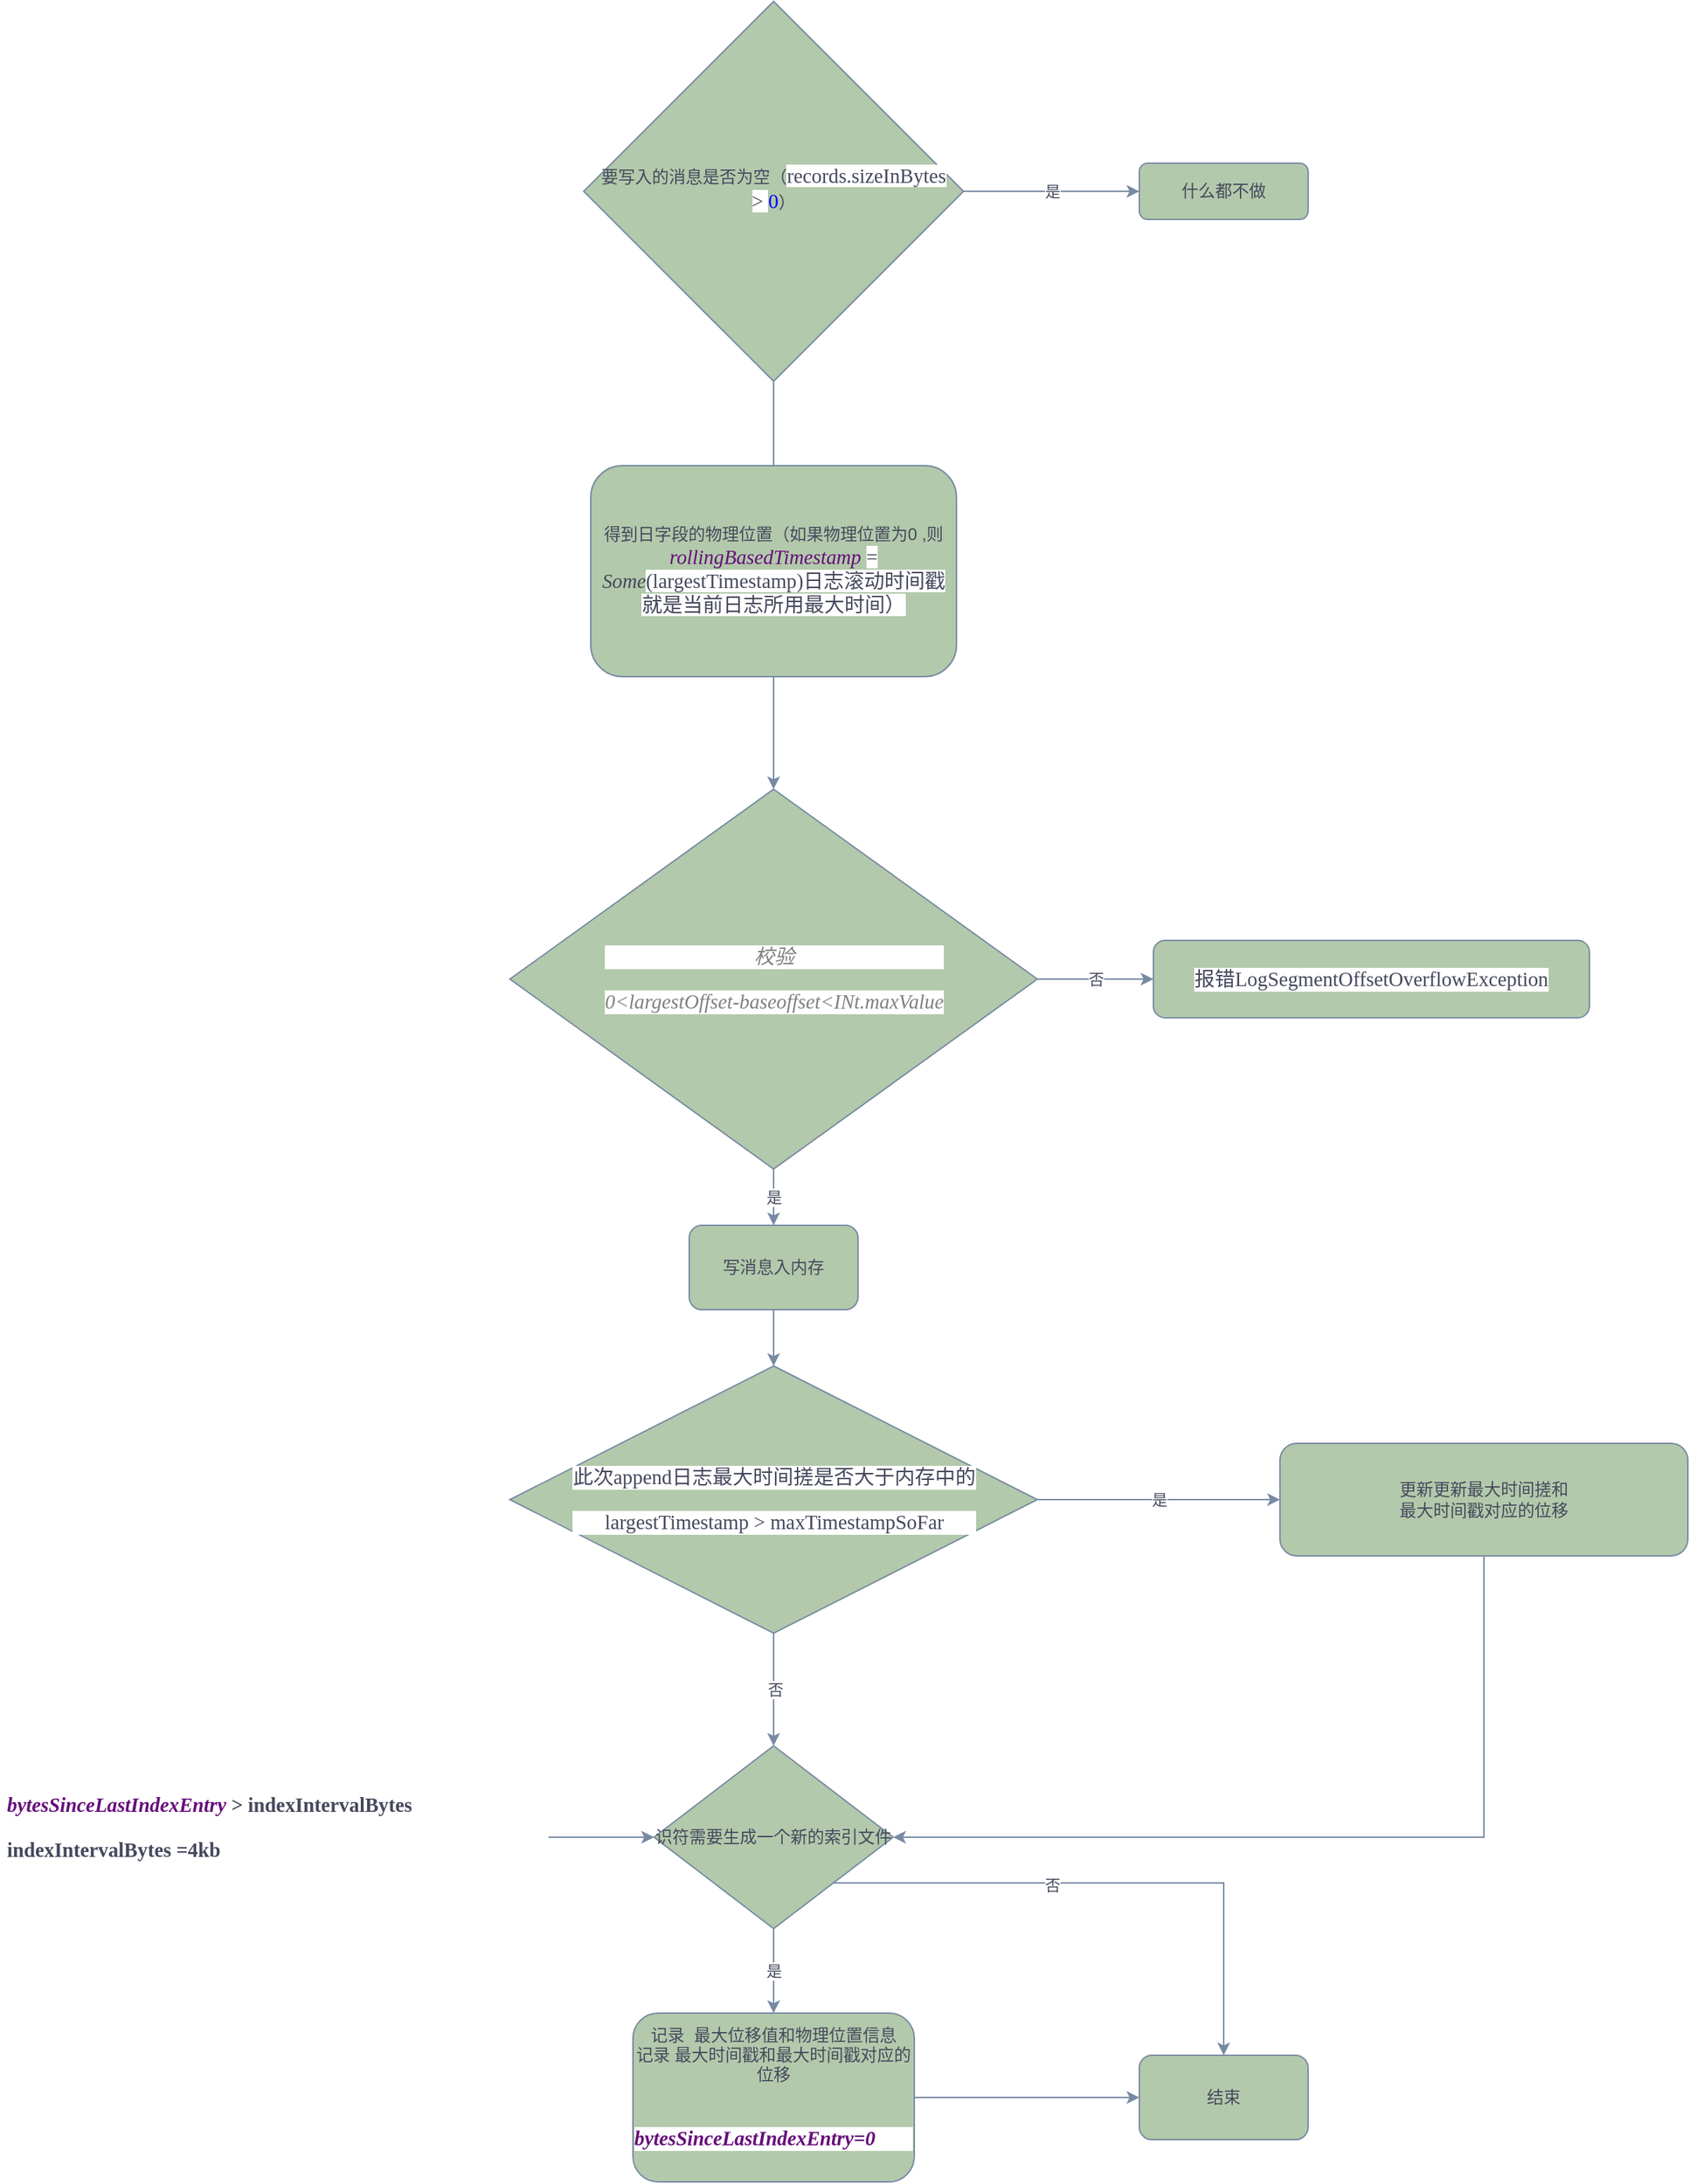 <mxfile version="14.6.3" type="github">
  <diagram id="C5RBs43oDa-KdzZeNtuy" name="Page-1">
    <mxGraphModel dx="2545" dy="2164" grid="1" gridSize="10" guides="1" tooltips="1" connect="1" arrows="1" fold="1" page="1" pageScale="1" pageWidth="827" pageHeight="1169" math="0" shadow="0">
      <root>
        <mxCell id="WIyWlLk6GJQsqaUBKTNV-0" />
        <mxCell id="WIyWlLk6GJQsqaUBKTNV-1" parent="WIyWlLk6GJQsqaUBKTNV-0" />
        <mxCell id="WIyWlLk6GJQsqaUBKTNV-4" value="否" style="rounded=0;html=1;jettySize=auto;orthogonalLoop=1;fontSize=11;endArrow=block;endFill=0;endSize=8;strokeWidth=1;shadow=0;labelBackgroundColor=none;edgeStyle=orthogonalEdgeStyle;strokeColor=#788AA3;fontColor=#46495D;" parent="WIyWlLk6GJQsqaUBKTNV-1" source="WIyWlLk6GJQsqaUBKTNV-6" edge="1">
          <mxGeometry y="20" relative="1" as="geometry">
            <mxPoint as="offset" />
            <mxPoint x="200" y="290" as="targetPoint" />
          </mxGeometry>
        </mxCell>
        <mxCell id="8hbioFjuzl5cuc7cHFdg-2" value="是" style="edgeStyle=orthogonalEdgeStyle;rounded=0;orthogonalLoop=1;jettySize=auto;html=1;exitX=1;exitY=0.5;exitDx=0;exitDy=0;strokeColor=#788AA3;fontColor=#46495D;" edge="1" parent="WIyWlLk6GJQsqaUBKTNV-1" source="WIyWlLk6GJQsqaUBKTNV-6" target="WIyWlLk6GJQsqaUBKTNV-7">
          <mxGeometry relative="1" as="geometry" />
        </mxCell>
        <mxCell id="WIyWlLk6GJQsqaUBKTNV-6" value="要写入的消息是否为空（&lt;span style=&quot;background-color: rgb(255 , 255 , 255) ; font-family: &amp;#34;consolas&amp;#34; ; font-size: 10.8pt&quot;&gt;records.sizeInBytes &amp;gt;&amp;nbsp;&lt;/span&gt;&lt;span style=&quot;font-family: &amp;#34;consolas&amp;#34; ; font-size: 10.8pt ; color: rgb(0 , 0 , 255)&quot;&gt;0&lt;/span&gt;）" style="rhombus;whiteSpace=wrap;html=1;shadow=0;fontFamily=Helvetica;fontSize=12;align=center;strokeWidth=1;spacing=6;spacingTop=-4;fillColor=#B2C9AB;strokeColor=#788AA3;fontColor=#46495D;" parent="WIyWlLk6GJQsqaUBKTNV-1" vertex="1">
          <mxGeometry x="75" y="-120" width="270" height="270" as="geometry" />
        </mxCell>
        <mxCell id="WIyWlLk6GJQsqaUBKTNV-7" value="什么都不做" style="rounded=1;whiteSpace=wrap;html=1;fontSize=12;glass=0;strokeWidth=1;shadow=0;fillColor=#B2C9AB;strokeColor=#788AA3;fontColor=#46495D;" parent="WIyWlLk6GJQsqaUBKTNV-1" vertex="1">
          <mxGeometry x="470" y="-5" width="120" height="40" as="geometry" />
        </mxCell>
        <mxCell id="8hbioFjuzl5cuc7cHFdg-7" style="edgeStyle=orthogonalEdgeStyle;rounded=0;orthogonalLoop=1;jettySize=auto;html=1;exitX=0.5;exitY=1;exitDx=0;exitDy=0;strokeColor=#788AA3;fontColor=#46495D;" edge="1" parent="WIyWlLk6GJQsqaUBKTNV-1" source="8hbioFjuzl5cuc7cHFdg-4" target="8hbioFjuzl5cuc7cHFdg-6">
          <mxGeometry relative="1" as="geometry" />
        </mxCell>
        <mxCell id="8hbioFjuzl5cuc7cHFdg-4" value="得到日字段的物理位置（如果物理位置为0 ,则&lt;span style=&quot;font-family: &amp;#34;consolas&amp;#34; ; font-size: 10.8pt ; color: rgb(102 , 14 , 122) ; font-style: italic&quot;&gt;rollingBasedTimestamp &lt;/span&gt;&lt;span style=&quot;background-color: rgb(255 , 255 , 255) ; font-family: &amp;#34;consolas&amp;#34; ; font-size: 10.8pt&quot;&gt;= &lt;/span&gt;&lt;span style=&quot;font-family: &amp;#34;consolas&amp;#34; ; font-size: 10.8pt ; font-style: italic&quot;&gt;Some&lt;/span&gt;&lt;span style=&quot;background-color: rgb(255 , 255 , 255) ; font-family: &amp;#34;consolas&amp;#34; ; font-size: 10.8pt&quot;&gt;(largestTimestamp)日志滚动时间戳就是当前日志所用最大时间）&lt;/span&gt;" style="rounded=1;whiteSpace=wrap;html=1;fontSize=12;glass=0;strokeWidth=1;shadow=0;fillColor=#B2C9AB;strokeColor=#788AA3;fontColor=#46495D;" vertex="1" parent="WIyWlLk6GJQsqaUBKTNV-1">
          <mxGeometry x="80" y="210" width="260" height="150" as="geometry" />
        </mxCell>
        <mxCell id="8hbioFjuzl5cuc7cHFdg-16" value="否" style="edgeStyle=orthogonalEdgeStyle;rounded=0;orthogonalLoop=1;jettySize=auto;html=1;exitX=1;exitY=0.5;exitDx=0;exitDy=0;strokeColor=#788AA3;fontColor=#46495D;" edge="1" parent="WIyWlLk6GJQsqaUBKTNV-1" source="8hbioFjuzl5cuc7cHFdg-6" target="8hbioFjuzl5cuc7cHFdg-10">
          <mxGeometry relative="1" as="geometry" />
        </mxCell>
        <mxCell id="8hbioFjuzl5cuc7cHFdg-21" value="是" style="edgeStyle=orthogonalEdgeStyle;rounded=0;orthogonalLoop=1;jettySize=auto;html=1;exitX=0.5;exitY=1;exitDx=0;exitDy=0;strokeColor=#788AA3;fontColor=#46495D;" edge="1" parent="WIyWlLk6GJQsqaUBKTNV-1" source="8hbioFjuzl5cuc7cHFdg-6" target="8hbioFjuzl5cuc7cHFdg-20">
          <mxGeometry relative="1" as="geometry" />
        </mxCell>
        <mxCell id="8hbioFjuzl5cuc7cHFdg-6" value="&lt;pre style=&quot;background-color: rgb(255 , 255 , 255) ; font-family: &amp;#34;consolas&amp;#34; ; font-size: 10.8pt&quot;&gt;&lt;span style=&quot;color: #808080 ; font-style: italic&quot;&gt;校验&lt;/span&gt;&lt;/pre&gt;&lt;pre style=&quot;background-color: rgb(255 , 255 , 255) ; font-family: &amp;#34;consolas&amp;#34; ; font-size: 10.8pt&quot;&gt;&lt;span style=&quot;color: #808080 ; font-style: italic&quot;&gt;0&amp;lt;largestOffset-baseoffset&amp;lt;INt.maxValue&lt;/span&gt;&lt;/pre&gt;" style="rhombus;whiteSpace=wrap;html=1;fillColor=#B2C9AB;strokeColor=#788AA3;fontColor=#46495D;" vertex="1" parent="WIyWlLk6GJQsqaUBKTNV-1">
          <mxGeometry x="22.5" y="440" width="375" height="270" as="geometry" />
        </mxCell>
        <mxCell id="8hbioFjuzl5cuc7cHFdg-10" value="&lt;pre style=&quot;background-color: rgb(255 , 255 , 255) ; font-family: &amp;#34;consolas&amp;#34; ; font-size: 10.8pt&quot;&gt;报错LogSegmentOffsetOverflowException&lt;/pre&gt;" style="rounded=1;whiteSpace=wrap;html=1;fillColor=#B2C9AB;strokeColor=#788AA3;fontColor=#46495D;" vertex="1" parent="WIyWlLk6GJQsqaUBKTNV-1">
          <mxGeometry x="480" y="547.5" width="310" height="55" as="geometry" />
        </mxCell>
        <mxCell id="8hbioFjuzl5cuc7cHFdg-17" value="是" style="edgeStyle=orthogonalEdgeStyle;rounded=0;orthogonalLoop=1;jettySize=auto;html=1;exitX=1;exitY=0.5;exitDx=0;exitDy=0;strokeColor=#788AA3;fontColor=#46495D;" edge="1" parent="WIyWlLk6GJQsqaUBKTNV-1" source="8hbioFjuzl5cuc7cHFdg-13" target="8hbioFjuzl5cuc7cHFdg-18">
          <mxGeometry relative="1" as="geometry">
            <mxPoint x="490" y="835" as="targetPoint" />
          </mxGeometry>
        </mxCell>
        <mxCell id="8hbioFjuzl5cuc7cHFdg-19" value="否" style="edgeStyle=orthogonalEdgeStyle;rounded=0;orthogonalLoop=1;jettySize=auto;html=1;exitX=0.5;exitY=1;exitDx=0;exitDy=0;entryX=0.5;entryY=0;entryDx=0;entryDy=0;strokeColor=#788AA3;fontColor=#46495D;" edge="1" parent="WIyWlLk6GJQsqaUBKTNV-1" source="8hbioFjuzl5cuc7cHFdg-13">
          <mxGeometry relative="1" as="geometry">
            <mxPoint x="210" y="1120" as="targetPoint" />
          </mxGeometry>
        </mxCell>
        <mxCell id="8hbioFjuzl5cuc7cHFdg-13" value="&lt;pre style=&quot;background-color: rgb(255 , 255 , 255) ; font-family: &amp;#34;consolas&amp;#34; ; font-size: 10.8pt&quot;&gt;此次append日志最大时间搓是否大于内存中的&lt;/pre&gt;&lt;pre style=&quot;background-color: rgb(255 , 255 , 255) ; font-family: &amp;#34;consolas&amp;#34; ; font-size: 10.8pt&quot;&gt;largestTimestamp &amp;gt; maxTimestampSoFar&lt;/pre&gt;" style="rhombus;whiteSpace=wrap;html=1;fillColor=#B2C9AB;strokeColor=#788AA3;fontColor=#46495D;" vertex="1" parent="WIyWlLk6GJQsqaUBKTNV-1">
          <mxGeometry x="22.5" y="850" width="375" height="190" as="geometry" />
        </mxCell>
        <mxCell id="8hbioFjuzl5cuc7cHFdg-23" style="edgeStyle=orthogonalEdgeStyle;rounded=0;orthogonalLoop=1;jettySize=auto;html=1;exitX=0.5;exitY=1;exitDx=0;exitDy=0;entryX=1;entryY=0.5;entryDx=0;entryDy=0;strokeColor=#788AA3;fontColor=#46495D;" edge="1" parent="WIyWlLk6GJQsqaUBKTNV-1" source="8hbioFjuzl5cuc7cHFdg-18" target="8hbioFjuzl5cuc7cHFdg-24">
          <mxGeometry relative="1" as="geometry">
            <mxPoint x="270" y="1150" as="targetPoint" />
          </mxGeometry>
        </mxCell>
        <mxCell id="8hbioFjuzl5cuc7cHFdg-18" value="更新更新最大时间搓和&lt;br&gt;最大时间戳对应的位移" style="rounded=1;whiteSpace=wrap;html=1;fillColor=#B2C9AB;strokeColor=#788AA3;fontColor=#46495D;" vertex="1" parent="WIyWlLk6GJQsqaUBKTNV-1">
          <mxGeometry x="570" y="905" width="290" height="80" as="geometry" />
        </mxCell>
        <mxCell id="8hbioFjuzl5cuc7cHFdg-22" style="edgeStyle=orthogonalEdgeStyle;rounded=0;orthogonalLoop=1;jettySize=auto;html=1;exitX=0.5;exitY=1;exitDx=0;exitDy=0;strokeColor=#788AA3;fontColor=#46495D;" edge="1" parent="WIyWlLk6GJQsqaUBKTNV-1" source="8hbioFjuzl5cuc7cHFdg-20" target="8hbioFjuzl5cuc7cHFdg-13">
          <mxGeometry relative="1" as="geometry" />
        </mxCell>
        <mxCell id="8hbioFjuzl5cuc7cHFdg-20" value="写消息入内存" style="rounded=1;whiteSpace=wrap;html=1;fillColor=#B2C9AB;strokeColor=#788AA3;fontColor=#46495D;" vertex="1" parent="WIyWlLk6GJQsqaUBKTNV-1">
          <mxGeometry x="150" y="750" width="120" height="60" as="geometry" />
        </mxCell>
        <mxCell id="8hbioFjuzl5cuc7cHFdg-27" value="是" style="edgeStyle=orthogonalEdgeStyle;rounded=0;orthogonalLoop=1;jettySize=auto;html=1;exitX=0.5;exitY=1;exitDx=0;exitDy=0;strokeColor=#788AA3;fontColor=#46495D;" edge="1" parent="WIyWlLk6GJQsqaUBKTNV-1" source="8hbioFjuzl5cuc7cHFdg-24" target="8hbioFjuzl5cuc7cHFdg-25">
          <mxGeometry relative="1" as="geometry" />
        </mxCell>
        <mxCell id="8hbioFjuzl5cuc7cHFdg-31" style="edgeStyle=orthogonalEdgeStyle;rounded=0;orthogonalLoop=1;jettySize=auto;html=1;exitX=1;exitY=1;exitDx=0;exitDy=0;entryX=0.5;entryY=0;entryDx=0;entryDy=0;strokeColor=#788AA3;fontColor=#46495D;" edge="1" parent="WIyWlLk6GJQsqaUBKTNV-1" source="8hbioFjuzl5cuc7cHFdg-24" target="8hbioFjuzl5cuc7cHFdg-26">
          <mxGeometry relative="1" as="geometry" />
        </mxCell>
        <mxCell id="8hbioFjuzl5cuc7cHFdg-32" value="否" style="edgeLabel;html=1;align=center;verticalAlign=middle;resizable=0;points=[];fontColor=#46495D;" vertex="1" connectable="0" parent="8hbioFjuzl5cuc7cHFdg-31">
          <mxGeometry x="-0.226" relative="1" as="geometry">
            <mxPoint y="1" as="offset" />
          </mxGeometry>
        </mxCell>
        <mxCell id="8hbioFjuzl5cuc7cHFdg-24" value="识符需要生成一个新的索引文件" style="rhombus;whiteSpace=wrap;html=1;fillColor=#B2C9AB;strokeColor=#788AA3;fontColor=#46495D;" vertex="1" parent="WIyWlLk6GJQsqaUBKTNV-1">
          <mxGeometry x="125" y="1120" width="170" height="130" as="geometry" />
        </mxCell>
        <mxCell id="8hbioFjuzl5cuc7cHFdg-33" style="edgeStyle=orthogonalEdgeStyle;rounded=0;orthogonalLoop=1;jettySize=auto;html=1;strokeColor=#788AA3;fontColor=#46495D;" edge="1" parent="WIyWlLk6GJQsqaUBKTNV-1" source="8hbioFjuzl5cuc7cHFdg-25" target="8hbioFjuzl5cuc7cHFdg-26">
          <mxGeometry relative="1" as="geometry" />
        </mxCell>
        <mxCell id="8hbioFjuzl5cuc7cHFdg-25" value="记录&amp;nbsp; 最大位移值和物理位置信息&lt;br&gt;记录 最大时间戳和最大时间戳对应的位移&lt;br&gt;&lt;br&gt;&lt;pre style=&quot;font-weight: 700 ; text-align: left ; background-color: rgb(255 , 255 , 255) ; font-family: &amp;#34;consolas&amp;#34; ; font-size: 10.8pt&quot;&gt;&lt;span style=&quot;color: rgb(102 , 14 , 122) ; font-style: italic&quot;&gt;bytesSinceLastIndexEntry=0&lt;/span&gt;&lt;/pre&gt;" style="rounded=1;whiteSpace=wrap;html=1;fillColor=#B2C9AB;strokeColor=#788AA3;fontColor=#46495D;" vertex="1" parent="WIyWlLk6GJQsqaUBKTNV-1">
          <mxGeometry x="110" y="1310" width="200" height="120" as="geometry" />
        </mxCell>
        <mxCell id="8hbioFjuzl5cuc7cHFdg-26" value="结束" style="rounded=1;whiteSpace=wrap;html=1;fillColor=#B2C9AB;strokeColor=#788AA3;fontColor=#46495D;" vertex="1" parent="WIyWlLk6GJQsqaUBKTNV-1">
          <mxGeometry x="470" y="1340" width="120" height="60" as="geometry" />
        </mxCell>
        <mxCell id="8hbioFjuzl5cuc7cHFdg-30" value="" style="edgeStyle=orthogonalEdgeStyle;rounded=0;orthogonalLoop=1;jettySize=auto;html=1;strokeColor=#788AA3;fontColor=#46495D;" edge="1" parent="WIyWlLk6GJQsqaUBKTNV-1" source="8hbioFjuzl5cuc7cHFdg-29" target="8hbioFjuzl5cuc7cHFdg-24">
          <mxGeometry relative="1" as="geometry" />
        </mxCell>
        <mxCell id="8hbioFjuzl5cuc7cHFdg-29" value="&lt;h1&gt;&lt;pre style=&quot;background-color: rgb(255 , 255 , 255) ; font-family: &amp;#34;consolas&amp;#34; ; font-size: 10.8pt&quot;&gt;&lt;span style=&quot;color: #660e7a ; font-style: italic&quot;&gt;bytesSinceLastIndexEntry &lt;/span&gt;&amp;gt; indexIntervalBytes&lt;/pre&gt;&lt;pre style=&quot;background-color: rgb(255 , 255 , 255) ; font-family: &amp;#34;consolas&amp;#34; ; font-size: 10.8pt&quot;&gt;&lt;pre style=&quot;font-family: &amp;#34;consolas&amp;#34; ; font-size: 10.8pt&quot;&gt;indexIntervalBytes =4kb &lt;/pre&gt;&lt;/pre&gt;&lt;/h1&gt;" style="text;html=1;strokeColor=none;fillColor=none;spacing=5;spacingTop=-20;whiteSpace=wrap;overflow=hidden;rounded=0;fontColor=#46495D;" vertex="1" parent="WIyWlLk6GJQsqaUBKTNV-1">
          <mxGeometry x="-340" y="1147.5" width="390" height="75" as="geometry" />
        </mxCell>
      </root>
    </mxGraphModel>
  </diagram>
</mxfile>
